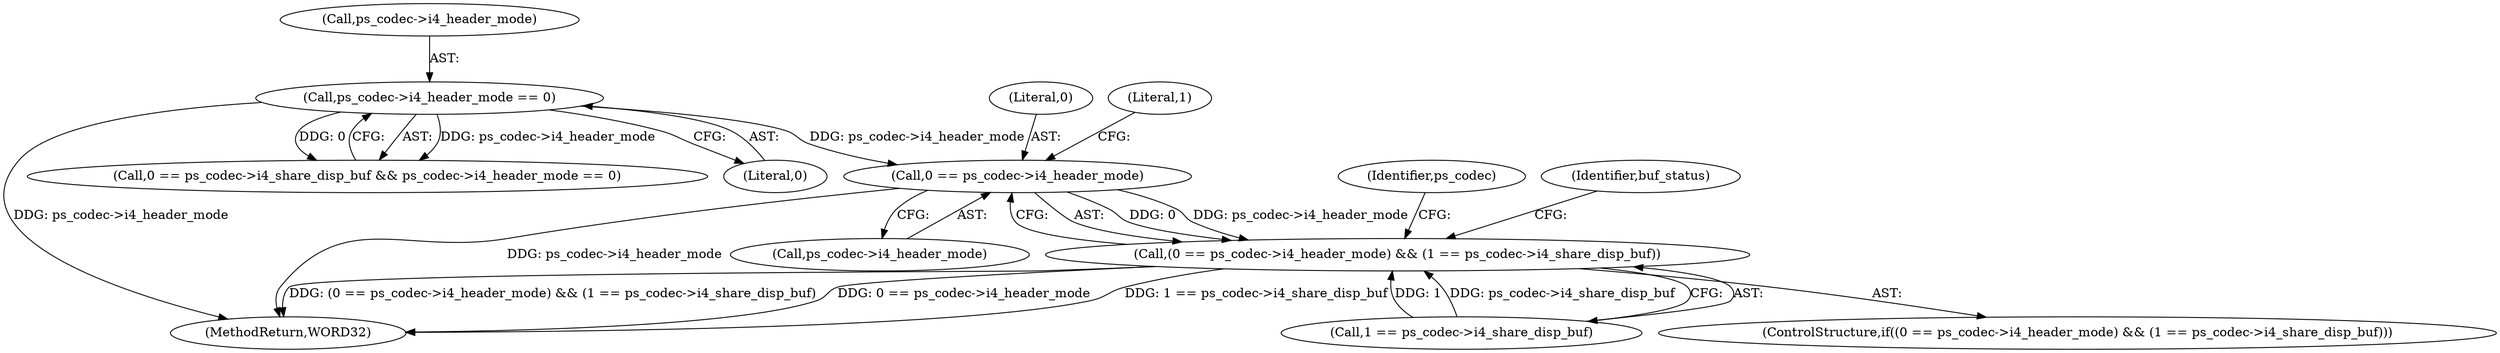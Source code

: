 digraph "0_Android_87fb7909c49e6a4510ba86ace1ffc83459c7e1b9@pointer" {
"1000701" [label="(Call,0 == ps_codec->i4_header_mode)"];
"1000359" [label="(Call,ps_codec->i4_header_mode == 0)"];
"1000700" [label="(Call,(0 == ps_codec->i4_header_mode) && (1 == ps_codec->i4_share_disp_buf))"];
"1000353" [label="(Call,0 == ps_codec->i4_share_disp_buf && ps_codec->i4_header_mode == 0)"];
"1000701" [label="(Call,0 == ps_codec->i4_header_mode)"];
"1000702" [label="(Literal,0)"];
"1000706" [label="(Call,1 == ps_codec->i4_share_disp_buf)"];
"1000359" [label="(Call,ps_codec->i4_header_mode == 0)"];
"1001918" [label="(MethodReturn,WORD32)"];
"1000749" [label="(Identifier,ps_codec)"];
"1000360" [label="(Call,ps_codec->i4_header_mode)"];
"1000714" [label="(Identifier,buf_status)"];
"1000363" [label="(Literal,0)"];
"1000699" [label="(ControlStructure,if((0 == ps_codec->i4_header_mode) && (1 == ps_codec->i4_share_disp_buf)))"];
"1000703" [label="(Call,ps_codec->i4_header_mode)"];
"1000700" [label="(Call,(0 == ps_codec->i4_header_mode) && (1 == ps_codec->i4_share_disp_buf))"];
"1000707" [label="(Literal,1)"];
"1000701" -> "1000700"  [label="AST: "];
"1000701" -> "1000703"  [label="CFG: "];
"1000702" -> "1000701"  [label="AST: "];
"1000703" -> "1000701"  [label="AST: "];
"1000707" -> "1000701"  [label="CFG: "];
"1000700" -> "1000701"  [label="CFG: "];
"1000701" -> "1001918"  [label="DDG: ps_codec->i4_header_mode"];
"1000701" -> "1000700"  [label="DDG: 0"];
"1000701" -> "1000700"  [label="DDG: ps_codec->i4_header_mode"];
"1000359" -> "1000701"  [label="DDG: ps_codec->i4_header_mode"];
"1000359" -> "1000353"  [label="AST: "];
"1000359" -> "1000363"  [label="CFG: "];
"1000360" -> "1000359"  [label="AST: "];
"1000363" -> "1000359"  [label="AST: "];
"1000353" -> "1000359"  [label="CFG: "];
"1000359" -> "1001918"  [label="DDG: ps_codec->i4_header_mode"];
"1000359" -> "1000353"  [label="DDG: ps_codec->i4_header_mode"];
"1000359" -> "1000353"  [label="DDG: 0"];
"1000700" -> "1000699"  [label="AST: "];
"1000700" -> "1000706"  [label="CFG: "];
"1000706" -> "1000700"  [label="AST: "];
"1000714" -> "1000700"  [label="CFG: "];
"1000749" -> "1000700"  [label="CFG: "];
"1000700" -> "1001918"  [label="DDG: (0 == ps_codec->i4_header_mode) && (1 == ps_codec->i4_share_disp_buf)"];
"1000700" -> "1001918"  [label="DDG: 0 == ps_codec->i4_header_mode"];
"1000700" -> "1001918"  [label="DDG: 1 == ps_codec->i4_share_disp_buf"];
"1000706" -> "1000700"  [label="DDG: 1"];
"1000706" -> "1000700"  [label="DDG: ps_codec->i4_share_disp_buf"];
}
